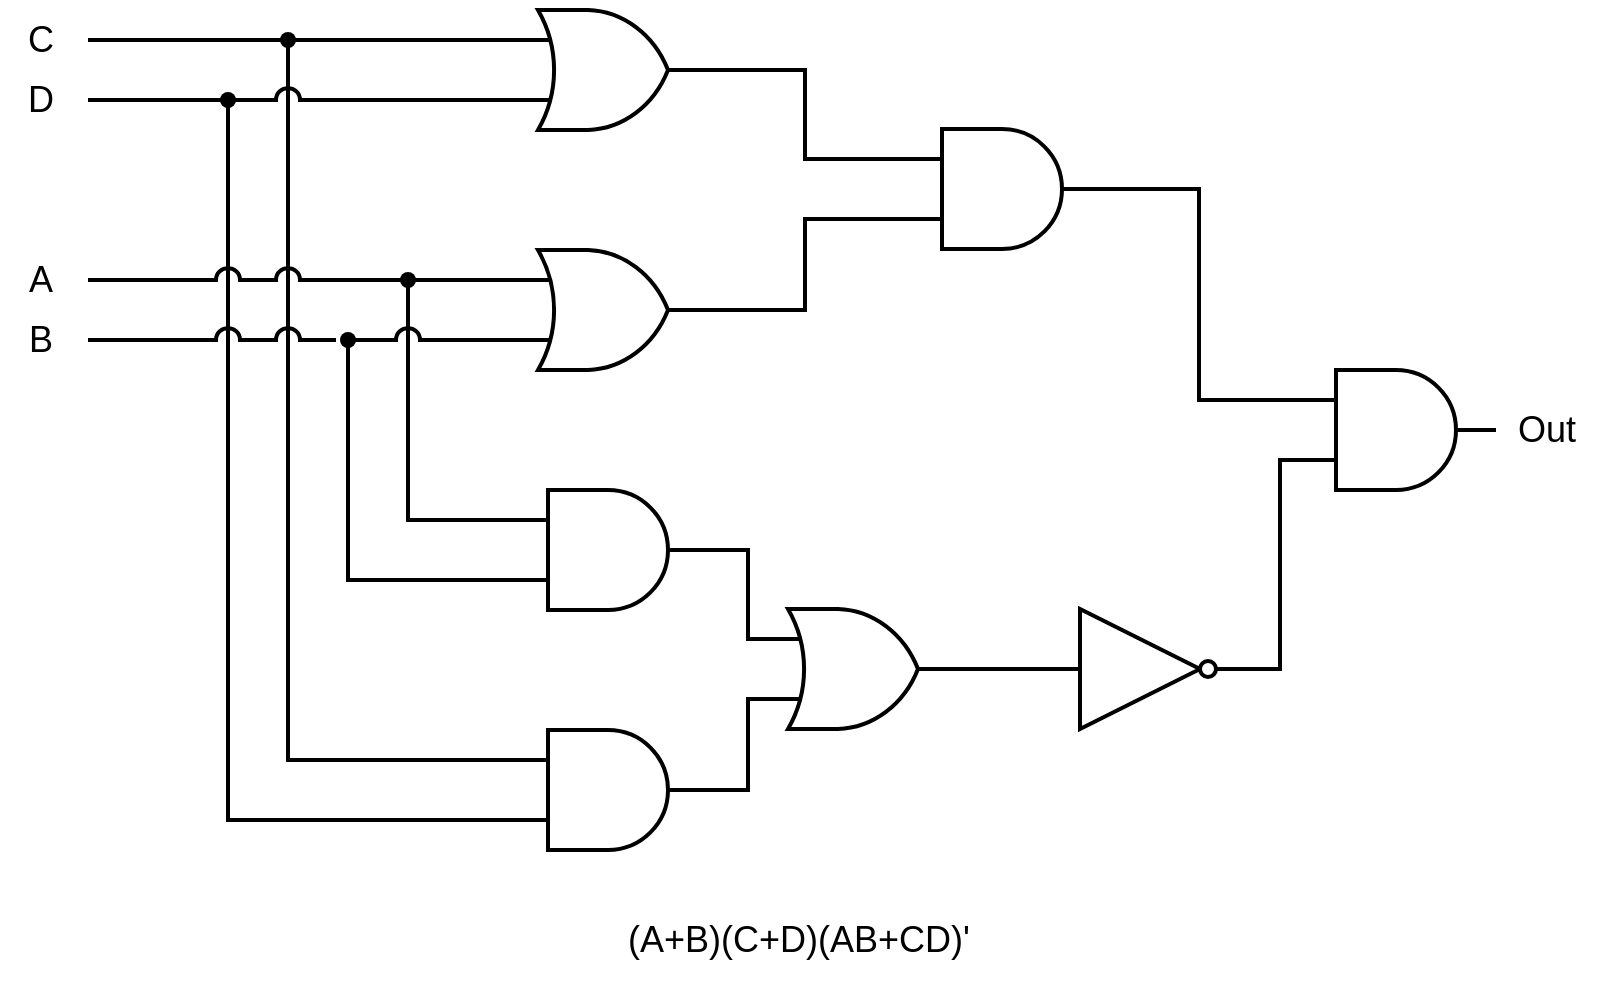 <mxfile version="21.6.8" type="device">
  <diagram name="Page-1" id="m_V5T-T-v0vuXIWVmKZT">
    <mxGraphModel dx="1264" dy="1469" grid="1" gridSize="10" guides="1" tooltips="1" connect="1" arrows="1" fold="1" page="1" pageScale="1" pageWidth="827" pageHeight="583" math="0" shadow="0">
      <root>
        <mxCell id="0" />
        <mxCell id="1" parent="0" />
        <mxCell id="vTMPo8-O7d303IpnhHaU-12" style="edgeStyle=orthogonalEdgeStyle;rounded=0;orthogonalLoop=1;jettySize=auto;html=1;exitX=1;exitY=0.5;exitDx=0;exitDy=0;exitPerimeter=0;entryX=0;entryY=0.25;entryDx=0;entryDy=0;entryPerimeter=0;endArrow=none;endFill=0;strokeWidth=2;" edge="1" parent="1" source="vTMPo8-O7d303IpnhHaU-1" target="vTMPo8-O7d303IpnhHaU-5">
          <mxGeometry relative="1" as="geometry" />
        </mxCell>
        <mxCell id="vTMPo8-O7d303IpnhHaU-26" style="edgeStyle=orthogonalEdgeStyle;rounded=0;orthogonalLoop=1;jettySize=auto;html=1;exitX=0;exitY=0.25;exitDx=0;exitDy=0;exitPerimeter=0;entryX=0.4;entryY=0.4;entryDx=0;entryDy=0;entryPerimeter=0;endArrow=none;endFill=0;jumpStyle=arc;strokeWidth=2;jumpSize=10;" edge="1" parent="1" source="vTMPo8-O7d303IpnhHaU-1" target="vTMPo8-O7d303IpnhHaU-19">
          <mxGeometry relative="1" as="geometry" />
        </mxCell>
        <mxCell id="vTMPo8-O7d303IpnhHaU-30" style="edgeStyle=orthogonalEdgeStyle;rounded=0;orthogonalLoop=1;jettySize=auto;html=1;exitX=0;exitY=0.75;exitDx=0;exitDy=0;exitPerimeter=0;entryX=-0.05;entryY=0.62;entryDx=0;entryDy=0;entryPerimeter=0;endArrow=none;endFill=0;jumpStyle=arc;strokeWidth=2;" edge="1" parent="1" source="vTMPo8-O7d303IpnhHaU-1" target="vTMPo8-O7d303IpnhHaU-27">
          <mxGeometry relative="1" as="geometry" />
        </mxCell>
        <mxCell id="vTMPo8-O7d303IpnhHaU-13" style="edgeStyle=orthogonalEdgeStyle;rounded=0;orthogonalLoop=1;jettySize=auto;html=1;exitX=1;exitY=0.5;exitDx=0;exitDy=0;exitPerimeter=0;entryX=0;entryY=0.75;entryDx=0;entryDy=0;entryPerimeter=0;endArrow=none;endFill=0;strokeWidth=2;" edge="1" parent="1" source="vTMPo8-O7d303IpnhHaU-2" target="vTMPo8-O7d303IpnhHaU-5">
          <mxGeometry relative="1" as="geometry" />
        </mxCell>
        <mxCell id="vTMPo8-O7d303IpnhHaU-38" style="edgeStyle=orthogonalEdgeStyle;rounded=0;orthogonalLoop=1;jettySize=auto;html=1;exitX=0;exitY=0.25;exitDx=0;exitDy=0;exitPerimeter=0;entryX=0.37;entryY=0.5;entryDx=0;entryDy=0;entryPerimeter=0;endArrow=none;endFill=0;jumpStyle=arc;strokeWidth=2;jumpSize=10;" edge="1" parent="1" source="vTMPo8-O7d303IpnhHaU-2" target="vTMPo8-O7d303IpnhHaU-31">
          <mxGeometry relative="1" as="geometry" />
        </mxCell>
        <mxCell id="vTMPo8-O7d303IpnhHaU-39" style="edgeStyle=orthogonalEdgeStyle;rounded=0;orthogonalLoop=1;jettySize=auto;html=1;exitX=0;exitY=0.75;exitDx=0;exitDy=0;exitPerimeter=0;entryX=0.81;entryY=0.4;entryDx=0;entryDy=0;entryPerimeter=0;endArrow=none;endFill=0;jumpStyle=arc;strokeWidth=2;jumpSize=10;" edge="1" parent="1" source="vTMPo8-O7d303IpnhHaU-2" target="vTMPo8-O7d303IpnhHaU-32">
          <mxGeometry relative="1" as="geometry" />
        </mxCell>
        <mxCell id="vTMPo8-O7d303IpnhHaU-11" style="edgeStyle=orthogonalEdgeStyle;rounded=0;orthogonalLoop=1;jettySize=auto;html=1;exitX=1;exitY=0.5;exitDx=0;exitDy=0;exitPerimeter=0;entryX=0;entryY=0.75;entryDx=0;entryDy=0;entryPerimeter=0;endArrow=none;endFill=0;strokeWidth=2;" edge="1" parent="1" source="vTMPo8-O7d303IpnhHaU-3" target="vTMPo8-O7d303IpnhHaU-7">
          <mxGeometry relative="1" as="geometry" />
        </mxCell>
        <mxCell id="vTMPo8-O7d303IpnhHaU-25" style="edgeStyle=orthogonalEdgeStyle;rounded=0;orthogonalLoop=1;jettySize=auto;html=1;exitX=0;exitY=0.25;exitDx=0;exitDy=0;exitPerimeter=0;entryX=0.72;entryY=0.68;entryDx=0;entryDy=0;entryPerimeter=0;endArrow=none;endFill=0;strokeWidth=2;" edge="1" parent="1" source="vTMPo8-O7d303IpnhHaU-3" target="vTMPo8-O7d303IpnhHaU-19">
          <mxGeometry relative="1" as="geometry" />
        </mxCell>
        <mxCell id="vTMPo8-O7d303IpnhHaU-29" style="edgeStyle=orthogonalEdgeStyle;rounded=0;orthogonalLoop=1;jettySize=auto;html=1;exitX=0;exitY=0.75;exitDx=0;exitDy=0;exitPerimeter=0;entryX=0.63;entryY=0.66;entryDx=0;entryDy=0;entryPerimeter=0;endArrow=none;endFill=0;jumpStyle=arc;strokeWidth=2;jumpSize=10;" edge="1" parent="1" source="vTMPo8-O7d303IpnhHaU-3" target="vTMPo8-O7d303IpnhHaU-27">
          <mxGeometry relative="1" as="geometry" />
        </mxCell>
        <mxCell id="vTMPo8-O7d303IpnhHaU-9" style="edgeStyle=orthogonalEdgeStyle;rounded=0;orthogonalLoop=1;jettySize=auto;html=1;exitX=1;exitY=0.5;exitDx=0;exitDy=0;exitPerimeter=0;entryX=0;entryY=0.25;entryDx=0;entryDy=0;entryPerimeter=0;endArrow=none;endFill=0;strokeWidth=2;" edge="1" parent="1" source="vTMPo8-O7d303IpnhHaU-4" target="vTMPo8-O7d303IpnhHaU-7">
          <mxGeometry relative="1" as="geometry" />
        </mxCell>
        <mxCell id="vTMPo8-O7d303IpnhHaU-33" style="edgeStyle=orthogonalEdgeStyle;rounded=0;orthogonalLoop=1;jettySize=auto;html=1;exitX=0;exitY=0.75;exitDx=0;exitDy=0;exitPerimeter=0;entryX=0.61;entryY=0.76;entryDx=0;entryDy=0;entryPerimeter=0;endArrow=none;endFill=0;jumpStyle=arc;strokeWidth=2;jumpSize=10;" edge="1" parent="1" source="vTMPo8-O7d303IpnhHaU-4" target="vTMPo8-O7d303IpnhHaU-32">
          <mxGeometry relative="1" as="geometry">
            <mxPoint x="89" y="102" as="targetPoint" />
          </mxGeometry>
        </mxCell>
        <mxCell id="vTMPo8-O7d303IpnhHaU-34" style="edgeStyle=orthogonalEdgeStyle;rounded=0;orthogonalLoop=1;jettySize=auto;html=1;exitX=0;exitY=0.25;exitDx=0;exitDy=0;exitPerimeter=0;entryX=0.77;entryY=0.42;entryDx=0;entryDy=0;entryPerimeter=0;endArrow=none;endFill=0;jumpStyle=arc;strokeWidth=2;" edge="1" parent="1" source="vTMPo8-O7d303IpnhHaU-4" target="vTMPo8-O7d303IpnhHaU-31">
          <mxGeometry relative="1" as="geometry" />
        </mxCell>
        <mxCell id="vTMPo8-O7d303IpnhHaU-15" style="edgeStyle=orthogonalEdgeStyle;rounded=0;orthogonalLoop=1;jettySize=auto;html=1;exitX=1;exitY=0.5;exitDx=0;exitDy=0;exitPerimeter=0;entryX=0;entryY=0.75;entryDx=0;entryDy=0;entryPerimeter=0;endArrow=none;endFill=0;strokeWidth=2;" edge="1" parent="1" source="vTMPo8-O7d303IpnhHaU-6" target="vTMPo8-O7d303IpnhHaU-8">
          <mxGeometry relative="1" as="geometry">
            <Array as="points">
              <mxPoint x="655" y="376" />
              <mxPoint x="655" y="272" />
            </Array>
          </mxGeometry>
        </mxCell>
        <mxCell id="vTMPo8-O7d303IpnhHaU-16" style="edgeStyle=orthogonalEdgeStyle;rounded=0;orthogonalLoop=1;jettySize=auto;html=1;exitX=1;exitY=0.5;exitDx=0;exitDy=0;exitPerimeter=0;entryX=0;entryY=0.25;entryDx=0;entryDy=0;entryPerimeter=0;endArrow=none;endFill=0;strokeWidth=2;" edge="1" parent="1" source="vTMPo8-O7d303IpnhHaU-7" target="vTMPo8-O7d303IpnhHaU-8">
          <mxGeometry relative="1" as="geometry" />
        </mxCell>
        <mxCell id="vTMPo8-O7d303IpnhHaU-7" value="" style="verticalLabelPosition=bottom;shadow=0;dashed=0;align=center;html=1;verticalAlign=top;shape=mxgraph.electrical.logic_gates.logic_gate;operation=and;strokeWidth=2;" vertex="1" parent="1">
          <mxGeometry x="466" y="106.5" width="100" height="60" as="geometry" />
        </mxCell>
        <mxCell id="vTMPo8-O7d303IpnhHaU-8" value="" style="verticalLabelPosition=bottom;shadow=0;dashed=0;align=center;html=1;verticalAlign=top;shape=mxgraph.electrical.logic_gates.logic_gate;operation=and;strokeWidth=2;" vertex="1" parent="1">
          <mxGeometry x="663" y="227" width="100" height="60" as="geometry" />
        </mxCell>
        <mxCell id="vTMPo8-O7d303IpnhHaU-24" style="edgeStyle=orthogonalEdgeStyle;rounded=0;orthogonalLoop=1;jettySize=auto;html=1;endArrow=none;endFill=0;jumpStyle=arc;strokeWidth=2;jumpSize=10;" edge="1" parent="1" source="vTMPo8-O7d303IpnhHaU-19">
          <mxGeometry relative="1" as="geometry">
            <mxPoint x="59" y="182" as="targetPoint" />
          </mxGeometry>
        </mxCell>
        <mxCell id="vTMPo8-O7d303IpnhHaU-19" value="" style="shape=waypoint;sketch=0;fillStyle=solid;size=6;pointerEvents=1;points=[];fillColor=none;resizable=0;rotatable=0;perimeter=centerPerimeter;snapToPoint=1;strokeWidth=2;" vertex="1" parent="1">
          <mxGeometry x="209" y="172" width="20" height="20" as="geometry" />
        </mxCell>
        <mxCell id="vTMPo8-O7d303IpnhHaU-50" style="edgeStyle=orthogonalEdgeStyle;rounded=0;orthogonalLoop=1;jettySize=auto;html=1;endArrow=none;endFill=0;strokeWidth=2;jumpStyle=arc;jumpSize=10;" edge="1" parent="1">
          <mxGeometry relative="1" as="geometry">
            <mxPoint x="59" y="212" as="targetPoint" />
            <mxPoint x="183" y="212" as="sourcePoint" />
          </mxGeometry>
        </mxCell>
        <mxCell id="vTMPo8-O7d303IpnhHaU-27" value="" style="shape=waypoint;sketch=0;fillStyle=solid;size=6;pointerEvents=1;points=[];fillColor=none;resizable=0;rotatable=0;perimeter=centerPerimeter;snapToPoint=1;strokeWidth=2;" vertex="1" parent="1">
          <mxGeometry x="179" y="202" width="20" height="20" as="geometry" />
        </mxCell>
        <mxCell id="vTMPo8-O7d303IpnhHaU-36" style="edgeStyle=orthogonalEdgeStyle;rounded=0;orthogonalLoop=1;jettySize=auto;html=1;endArrow=none;endFill=0;strokeWidth=2;" edge="1" parent="1" source="vTMPo8-O7d303IpnhHaU-31">
          <mxGeometry relative="1" as="geometry">
            <mxPoint x="59" y="62" as="targetPoint" />
          </mxGeometry>
        </mxCell>
        <mxCell id="vTMPo8-O7d303IpnhHaU-31" value="" style="shape=waypoint;sketch=0;fillStyle=solid;size=6;pointerEvents=1;points=[];fillColor=none;resizable=0;rotatable=0;perimeter=centerPerimeter;snapToPoint=1;strokeWidth=2;" vertex="1" parent="1">
          <mxGeometry x="149" y="52" width="20" height="20" as="geometry" />
        </mxCell>
        <mxCell id="vTMPo8-O7d303IpnhHaU-37" style="edgeStyle=orthogonalEdgeStyle;rounded=0;orthogonalLoop=1;jettySize=auto;html=1;endArrow=none;endFill=0;strokeWidth=2;" edge="1" parent="1" source="vTMPo8-O7d303IpnhHaU-32">
          <mxGeometry relative="1" as="geometry">
            <mxPoint x="59" y="92" as="targetPoint" />
          </mxGeometry>
        </mxCell>
        <mxCell id="vTMPo8-O7d303IpnhHaU-32" value="" style="shape=waypoint;sketch=0;fillStyle=solid;size=6;pointerEvents=1;points=[];fillColor=none;resizable=0;rotatable=0;perimeter=centerPerimeter;snapToPoint=1;strokeWidth=2;" vertex="1" parent="1">
          <mxGeometry x="119" y="82" width="20" height="20" as="geometry" />
        </mxCell>
        <mxCell id="vTMPo8-O7d303IpnhHaU-43" value="" style="group;strokeWidth=2;" vertex="1" connectable="0" parent="1">
          <mxGeometry x="394" y="346.5" width="244" height="60" as="geometry" />
        </mxCell>
        <mxCell id="vTMPo8-O7d303IpnhHaU-5" value="" style="verticalLabelPosition=bottom;shadow=0;dashed=0;align=center;html=1;verticalAlign=top;shape=mxgraph.electrical.logic_gates.logic_gate;operation=or;strokeWidth=2;" vertex="1" parent="vTMPo8-O7d303IpnhHaU-43">
          <mxGeometry width="100" height="60" as="geometry" />
        </mxCell>
        <mxCell id="vTMPo8-O7d303IpnhHaU-6" value="" style="verticalLabelPosition=bottom;shadow=0;dashed=0;align=center;html=1;verticalAlign=top;shape=mxgraph.electrical.logic_gates.inverter_2;strokeWidth=2;" vertex="1" parent="vTMPo8-O7d303IpnhHaU-43">
          <mxGeometry x="144" width="100" height="60" as="geometry" />
        </mxCell>
        <mxCell id="vTMPo8-O7d303IpnhHaU-14" style="edgeStyle=orthogonalEdgeStyle;rounded=0;orthogonalLoop=1;jettySize=auto;html=1;exitX=1;exitY=0.5;exitDx=0;exitDy=0;exitPerimeter=0;entryX=0;entryY=0.5;entryDx=0;entryDy=0;entryPerimeter=0;endArrow=none;endFill=0;strokeWidth=2;" edge="1" parent="vTMPo8-O7d303IpnhHaU-43" source="vTMPo8-O7d303IpnhHaU-5" target="vTMPo8-O7d303IpnhHaU-6">
          <mxGeometry relative="1" as="geometry" />
        </mxCell>
        <mxCell id="vTMPo8-O7d303IpnhHaU-3" value="" style="verticalLabelPosition=bottom;shadow=0;dashed=0;align=center;html=1;verticalAlign=top;shape=mxgraph.electrical.logic_gates.logic_gate;operation=or;strokeWidth=2;" vertex="1" parent="1">
          <mxGeometry x="269" y="167" width="100" height="60" as="geometry" />
        </mxCell>
        <mxCell id="vTMPo8-O7d303IpnhHaU-4" value="" style="verticalLabelPosition=bottom;shadow=0;dashed=0;align=center;html=1;verticalAlign=top;shape=mxgraph.electrical.logic_gates.logic_gate;operation=or;strokeWidth=2;" vertex="1" parent="1">
          <mxGeometry x="269" y="47" width="100" height="60" as="geometry" />
        </mxCell>
        <mxCell id="vTMPo8-O7d303IpnhHaU-1" value="" style="verticalLabelPosition=bottom;shadow=0;dashed=0;align=center;html=1;verticalAlign=top;shape=mxgraph.electrical.logic_gates.logic_gate;operation=and;strokeWidth=2;" vertex="1" parent="1">
          <mxGeometry x="269" y="287" width="100" height="60" as="geometry" />
        </mxCell>
        <mxCell id="vTMPo8-O7d303IpnhHaU-2" value="" style="verticalLabelPosition=bottom;shadow=0;dashed=0;align=center;html=1;verticalAlign=top;shape=mxgraph.electrical.logic_gates.logic_gate;operation=and;strokeWidth=2;" vertex="1" parent="1">
          <mxGeometry x="269" y="407" width="100" height="60" as="geometry" />
        </mxCell>
        <mxCell id="vTMPo8-O7d303IpnhHaU-45" value="&lt;font style=&quot;font-size: 18px;&quot;&gt;C&lt;/font&gt;" style="text;html=1;align=center;verticalAlign=middle;resizable=0;points=[];autosize=1;strokeColor=none;fillColor=none;" vertex="1" parent="1">
          <mxGeometry x="15" y="42" width="40" height="40" as="geometry" />
        </mxCell>
        <mxCell id="vTMPo8-O7d303IpnhHaU-46" value="&lt;font style=&quot;font-size: 18px;&quot;&gt;D&lt;/font&gt;" style="text;html=1;align=center;verticalAlign=middle;resizable=0;points=[];autosize=1;strokeColor=none;fillColor=none;" vertex="1" parent="1">
          <mxGeometry x="15" y="72" width="40" height="40" as="geometry" />
        </mxCell>
        <mxCell id="vTMPo8-O7d303IpnhHaU-47" value="&lt;font style=&quot;font-size: 18px;&quot;&gt;A&lt;/font&gt;" style="text;html=1;align=center;verticalAlign=middle;resizable=0;points=[];autosize=1;strokeColor=none;fillColor=none;" vertex="1" parent="1">
          <mxGeometry x="15" y="162" width="40" height="40" as="geometry" />
        </mxCell>
        <mxCell id="vTMPo8-O7d303IpnhHaU-48" value="&lt;font style=&quot;font-size: 18px;&quot;&gt;B&lt;/font&gt;" style="text;html=1;align=center;verticalAlign=middle;resizable=0;points=[];autosize=1;strokeColor=none;fillColor=none;" vertex="1" parent="1">
          <mxGeometry x="15" y="192" width="40" height="40" as="geometry" />
        </mxCell>
        <mxCell id="vTMPo8-O7d303IpnhHaU-51" value="&lt;font style=&quot;font-size: 18px;&quot;&gt;Out&lt;/font&gt;" style="text;html=1;align=center;verticalAlign=middle;resizable=0;points=[];autosize=1;strokeColor=none;fillColor=none;" vertex="1" parent="1">
          <mxGeometry x="763" y="237" width="50" height="40" as="geometry" />
        </mxCell>
        <mxCell id="vTMPo8-O7d303IpnhHaU-52" value="&lt;font style=&quot;font-size: 18px;&quot;&gt;(A+B)(C+D)(AB+CD)&#39;&lt;/font&gt;" style="text;html=1;align=center;verticalAlign=middle;resizable=0;points=[];autosize=1;strokeColor=none;fillColor=none;" vertex="1" parent="1">
          <mxGeometry x="319" y="492" width="190" height="40" as="geometry" />
        </mxCell>
      </root>
    </mxGraphModel>
  </diagram>
</mxfile>
